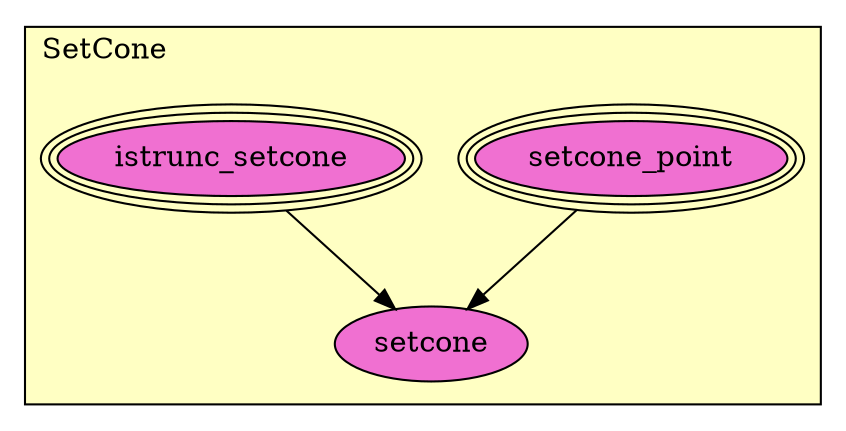 digraph HoTT_HIT_SetCone {
  graph [ratio=0.5]
  node [style=filled]
SetCone_setcone_point [label="setcone_point", URL=<SetCone.html#setcone_point>, peripheries=3, fillcolor="#F070D1"] ;
SetCone_istrunc_setcone [label="istrunc_setcone", URL=<SetCone.html#istrunc_setcone>, peripheries=3, fillcolor="#F070D1"] ;
SetCone_setcone [label="setcone", URL=<SetCone.html#setcone>, fillcolor="#F070D1"] ;
  SetCone_setcone_point -> SetCone_setcone [] ;
  SetCone_istrunc_setcone -> SetCone_setcone [] ;
subgraph cluster_SetCone { label="SetCone"; fillcolor="#FFFFC3"; labeljust=l; style=filled 
SetCone_setcone; SetCone_istrunc_setcone; SetCone_setcone_point; };
} /* END */
